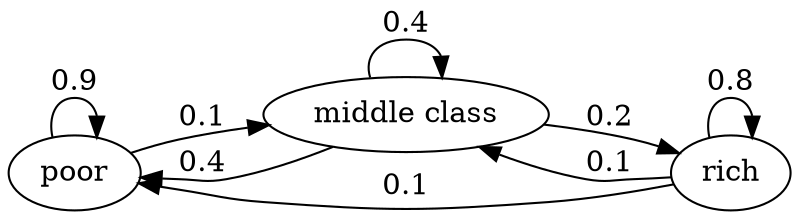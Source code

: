 digraph G{
    rankdir=LR;
    "poor" -> "poor" [label = "0.9"];
    "poor" -> "middle class" [label = "0.1"];
    "middle class" -> "poor" [label = "0.4"];
    "middle class" -> "middle class" [label = "0.4"];
    "middle class" -> "rich" [label = "0.2"];
    "rich" -> "poor" [label = "0.1"];
    "rich" -> "middle class" [label = "0.1"];
    "rich" -> "rich" [label = "0.8"];
}